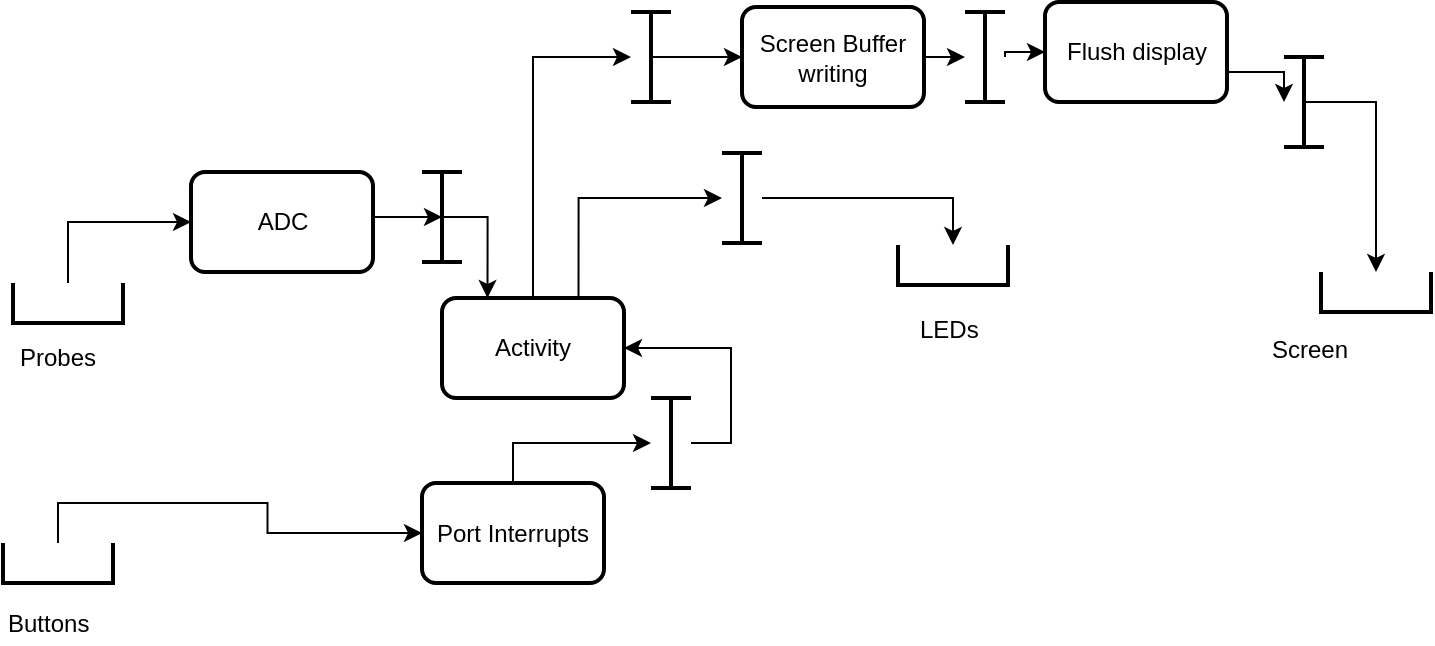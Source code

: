 <mxfile version="10.6.5" type="device"><diagram id="gTT2n5ADf5kg8LFW-PLz" name="Page-1"><mxGraphModel dx="579" dy="286" grid="1" gridSize="10" guides="1" tooltips="1" connect="1" arrows="1" fold="1" page="1" pageScale="1" pageWidth="850" pageHeight="1100" math="0" shadow="0"><root><mxCell id="0"/><mxCell id="1" parent="0"/><mxCell id="j6cFWf5ffpkKU810PRrh-45" style="edgeStyle=orthogonalEdgeStyle;rounded=0;orthogonalLoop=1;jettySize=auto;html=1;exitX=1;exitY=0.5;exitDx=0;exitDy=0;exitPerimeter=0;entryX=0;entryY=0.5;entryDx=0;entryDy=0;" edge="1" parent="1" source="j6cFWf5ffpkKU810PRrh-1" target="j6cFWf5ffpkKU810PRrh-19"><mxGeometry relative="1" as="geometry"/></mxCell><mxCell id="j6cFWf5ffpkKU810PRrh-1" value="" style="strokeWidth=2;html=1;shape=mxgraph.flowchart.annotation_1;align=left;pointerEvents=1;rotation=-90;" vertex="1" parent="1"><mxGeometry x="103" y="238" width="20" height="55" as="geometry"/></mxCell><mxCell id="j6cFWf5ffpkKU810PRrh-31" style="edgeStyle=orthogonalEdgeStyle;rounded=0;orthogonalLoop=1;jettySize=auto;html=1;exitX=1;exitY=0.5;exitDx=0;exitDy=0;exitPerimeter=0;entryX=0;entryY=0.5;entryDx=0;entryDy=0;" edge="1" parent="1" source="j6cFWf5ffpkKU810PRrh-2" target="j6cFWf5ffpkKU810PRrh-17"><mxGeometry relative="1" as="geometry"/></mxCell><mxCell id="j6cFWf5ffpkKU810PRrh-2" value="" style="strokeWidth=2;html=1;shape=mxgraph.flowchart.annotation_1;align=left;pointerEvents=1;rotation=-90;" vertex="1" parent="1"><mxGeometry x="98" y="368" width="20" height="55" as="geometry"/></mxCell><mxCell id="j6cFWf5ffpkKU810PRrh-52" style="edgeStyle=orthogonalEdgeStyle;rounded=0;orthogonalLoop=1;jettySize=auto;html=1;exitX=0.5;exitY=0;exitDx=0;exitDy=0;entryX=1;entryY=0.5;entryDx=0;entryDy=0;entryPerimeter=0;" edge="1" parent="1" source="j6cFWf5ffpkKU810PRrh-17" target="j6cFWf5ffpkKU810PRrh-40"><mxGeometry relative="1" as="geometry"/></mxCell><mxCell id="j6cFWf5ffpkKU810PRrh-17" value="&lt;font style=&quot;font-size: 12px&quot;&gt;Port Interrupts&lt;/font&gt;" style="rounded=1;whiteSpace=wrap;html=1;absoluteArcSize=1;arcSize=14;strokeWidth=2;" vertex="1" parent="1"><mxGeometry x="290" y="355.5" width="91" height="50" as="geometry"/></mxCell><mxCell id="j6cFWf5ffpkKU810PRrh-73" style="edgeStyle=orthogonalEdgeStyle;rounded=0;orthogonalLoop=1;jettySize=auto;html=1;exitX=1;exitY=0.5;exitDx=0;exitDy=0;entryX=1;entryY=0.5;entryDx=0;entryDy=0;entryPerimeter=0;" edge="1" parent="1" source="j6cFWf5ffpkKU810PRrh-18" target="j6cFWf5ffpkKU810PRrh-66"><mxGeometry relative="1" as="geometry"><Array as="points"><mxPoint x="693" y="150"/><mxPoint x="721" y="150"/></Array></mxGeometry></mxCell><mxCell id="j6cFWf5ffpkKU810PRrh-18" value="&lt;font style=&quot;font-size: 12px&quot;&gt;Flush display&lt;/font&gt;" style="rounded=1;whiteSpace=wrap;html=1;absoluteArcSize=1;arcSize=14;strokeWidth=2;" vertex="1" parent="1"><mxGeometry x="601.5" y="115" width="91" height="50" as="geometry"/></mxCell><mxCell id="j6cFWf5ffpkKU810PRrh-46" style="edgeStyle=orthogonalEdgeStyle;rounded=0;orthogonalLoop=1;jettySize=auto;html=1;exitX=1;exitY=0.5;exitDx=0;exitDy=0;entryX=0;entryY=0.5;entryDx=0;entryDy=0;entryPerimeter=0;" edge="1" parent="1" source="j6cFWf5ffpkKU810PRrh-19" target="j6cFWf5ffpkKU810PRrh-12"><mxGeometry relative="1" as="geometry"><Array as="points"><mxPoint x="266" y="222"/></Array></mxGeometry></mxCell><mxCell id="j6cFWf5ffpkKU810PRrh-19" value="&lt;font style=&quot;font-size: 12px&quot;&gt;ADC&lt;/font&gt;" style="rounded=1;whiteSpace=wrap;html=1;absoluteArcSize=1;arcSize=14;strokeWidth=2;" vertex="1" parent="1"><mxGeometry x="174.5" y="200" width="91" height="50" as="geometry"/></mxCell><mxCell id="j6cFWf5ffpkKU810PRrh-80" style="edgeStyle=orthogonalEdgeStyle;rounded=0;orthogonalLoop=1;jettySize=auto;html=1;exitX=1;exitY=0.5;exitDx=0;exitDy=0;entryX=1;entryY=0.5;entryDx=0;entryDy=0;entryPerimeter=0;" edge="1" parent="1" source="j6cFWf5ffpkKU810PRrh-20" target="j6cFWf5ffpkKU810PRrh-78"><mxGeometry relative="1" as="geometry"/></mxCell><mxCell id="j6cFWf5ffpkKU810PRrh-20" value="&lt;font style=&quot;font-size: 12px&quot;&gt;Screen Buffer writing&lt;/font&gt;" style="rounded=1;whiteSpace=wrap;html=1;absoluteArcSize=1;arcSize=14;strokeWidth=2;" vertex="1" parent="1"><mxGeometry x="450" y="117.5" width="91" height="50" as="geometry"/></mxCell><mxCell id="j6cFWf5ffpkKU810PRrh-23" value="Probes" style="text;html=1;resizable=0;points=[];autosize=1;align=left;verticalAlign=top;spacingTop=-4;" vertex="1" parent="1"><mxGeometry x="87" y="283" width="50" height="20" as="geometry"/></mxCell><mxCell id="j6cFWf5ffpkKU810PRrh-24" value="Buttons" style="text;html=1;resizable=0;points=[];autosize=1;align=left;verticalAlign=top;spacingTop=-4;" vertex="1" parent="1"><mxGeometry x="81" y="416" width="60" height="20" as="geometry"/></mxCell><mxCell id="j6cFWf5ffpkKU810PRrh-25" value="" style="strokeWidth=2;html=1;shape=mxgraph.flowchart.annotation_1;align=left;pointerEvents=1;rotation=-90;" vertex="1" parent="1"><mxGeometry x="545.5" y="219" width="20" height="55" as="geometry"/></mxCell><mxCell id="j6cFWf5ffpkKU810PRrh-26" value="LEDs&lt;br&gt;&lt;br&gt;" style="text;html=1;resizable=0;points=[];autosize=1;align=left;verticalAlign=top;spacingTop=-4;" vertex="1" parent="1"><mxGeometry x="536.5" y="269" width="40" height="30" as="geometry"/></mxCell><mxCell id="j6cFWf5ffpkKU810PRrh-27" value="" style="strokeWidth=2;html=1;shape=mxgraph.flowchart.annotation_1;align=left;pointerEvents=1;rotation=-90;" vertex="1" parent="1"><mxGeometry x="757" y="232.5" width="20" height="55" as="geometry"/></mxCell><mxCell id="j6cFWf5ffpkKU810PRrh-28" value="Screen" style="text;html=1;resizable=0;points=[];autosize=1;align=left;verticalAlign=top;spacingTop=-4;" vertex="1" parent="1"><mxGeometry x="713" y="279" width="50" height="20" as="geometry"/></mxCell><mxCell id="j6cFWf5ffpkKU810PRrh-54" style="edgeStyle=orthogonalEdgeStyle;rounded=0;orthogonalLoop=1;jettySize=auto;html=1;exitX=0.75;exitY=0;exitDx=0;exitDy=0;entryX=1;entryY=0.5;entryDx=0;entryDy=0;entryPerimeter=0;" edge="1" parent="1" source="j6cFWf5ffpkKU810PRrh-30" target="j6cFWf5ffpkKU810PRrh-36"><mxGeometry relative="1" as="geometry"/></mxCell><mxCell id="j6cFWf5ffpkKU810PRrh-67" style="edgeStyle=orthogonalEdgeStyle;rounded=0;orthogonalLoop=1;jettySize=auto;html=1;exitX=0.5;exitY=0;exitDx=0;exitDy=0;entryX=1;entryY=0.5;entryDx=0;entryDy=0;entryPerimeter=0;" edge="1" parent="1" source="j6cFWf5ffpkKU810PRrh-30" target="j6cFWf5ffpkKU810PRrh-59"><mxGeometry relative="1" as="geometry"/></mxCell><mxCell id="j6cFWf5ffpkKU810PRrh-30" value="&lt;font style=&quot;font-size: 12px&quot;&gt;Activity&lt;/font&gt;" style="rounded=1;whiteSpace=wrap;html=1;absoluteArcSize=1;arcSize=14;strokeWidth=2;" vertex="1" parent="1"><mxGeometry x="300" y="263" width="91" height="50" as="geometry"/></mxCell><mxCell id="j6cFWf5ffpkKU810PRrh-32" value="" style="group" vertex="1" connectable="0" parent="1"><mxGeometry x="290" y="200" width="20" height="45" as="geometry"/></mxCell><mxCell id="j6cFWf5ffpkKU810PRrh-13" value="" style="group" vertex="1" connectable="0" parent="j6cFWf5ffpkKU810PRrh-32"><mxGeometry width="20" height="45" as="geometry"/></mxCell><mxCell id="j6cFWf5ffpkKU810PRrh-11" value="" style="strokeWidth=2;html=1;shape=mxgraph.flowchart.annotation_1;align=left;pointerEvents=1" vertex="1" parent="j6cFWf5ffpkKU810PRrh-13"><mxGeometry x="10" width="10" height="45" as="geometry"/></mxCell><mxCell id="j6cFWf5ffpkKU810PRrh-12" value="" style="strokeWidth=2;html=1;shape=mxgraph.flowchart.annotation_1;align=left;pointerEvents=1;rotation=180;" vertex="1" parent="j6cFWf5ffpkKU810PRrh-13"><mxGeometry width="10" height="45" as="geometry"/></mxCell><mxCell id="j6cFWf5ffpkKU810PRrh-33" value="" style="group" vertex="1" connectable="0" parent="1"><mxGeometry x="440" y="190.5" width="20" height="45" as="geometry"/></mxCell><mxCell id="j6cFWf5ffpkKU810PRrh-34" value="" style="group" vertex="1" connectable="0" parent="j6cFWf5ffpkKU810PRrh-33"><mxGeometry width="20" height="45" as="geometry"/></mxCell><mxCell id="j6cFWf5ffpkKU810PRrh-35" value="" style="strokeWidth=2;html=1;shape=mxgraph.flowchart.annotation_1;align=left;pointerEvents=1" vertex="1" parent="j6cFWf5ffpkKU810PRrh-34"><mxGeometry x="10" width="10" height="45" as="geometry"/></mxCell><mxCell id="j6cFWf5ffpkKU810PRrh-36" value="" style="strokeWidth=2;html=1;shape=mxgraph.flowchart.annotation_1;align=left;pointerEvents=1;rotation=180;" vertex="1" parent="j6cFWf5ffpkKU810PRrh-34"><mxGeometry width="10" height="45" as="geometry"/></mxCell><mxCell id="j6cFWf5ffpkKU810PRrh-37" value="" style="group" vertex="1" connectable="0" parent="1"><mxGeometry x="404.5" y="313" width="20" height="45" as="geometry"/></mxCell><mxCell id="j6cFWf5ffpkKU810PRrh-38" value="" style="group" vertex="1" connectable="0" parent="j6cFWf5ffpkKU810PRrh-37"><mxGeometry width="20" height="45" as="geometry"/></mxCell><mxCell id="j6cFWf5ffpkKU810PRrh-39" value="" style="strokeWidth=2;html=1;shape=mxgraph.flowchart.annotation_1;align=left;pointerEvents=1" vertex="1" parent="j6cFWf5ffpkKU810PRrh-38"><mxGeometry x="10" width="10" height="45" as="geometry"/></mxCell><mxCell id="j6cFWf5ffpkKU810PRrh-40" value="" style="strokeWidth=2;html=1;shape=mxgraph.flowchart.annotation_1;align=left;pointerEvents=1;rotation=180;" vertex="1" parent="j6cFWf5ffpkKU810PRrh-38"><mxGeometry width="10" height="45" as="geometry"/></mxCell><mxCell id="j6cFWf5ffpkKU810PRrh-48" style="edgeStyle=orthogonalEdgeStyle;rounded=0;orthogonalLoop=1;jettySize=auto;html=1;exitX=0;exitY=0.5;exitDx=0;exitDy=0;exitPerimeter=0;entryX=0.25;entryY=0;entryDx=0;entryDy=0;" edge="1" parent="1" source="j6cFWf5ffpkKU810PRrh-12" target="j6cFWf5ffpkKU810PRrh-30"><mxGeometry relative="1" as="geometry"/></mxCell><mxCell id="j6cFWf5ffpkKU810PRrh-53" style="edgeStyle=orthogonalEdgeStyle;rounded=0;orthogonalLoop=1;jettySize=auto;html=1;exitX=1;exitY=0.5;exitDx=0;exitDy=0;exitPerimeter=0;entryX=1;entryY=0.5;entryDx=0;entryDy=0;" edge="1" parent="1" source="j6cFWf5ffpkKU810PRrh-39" target="j6cFWf5ffpkKU810PRrh-30"><mxGeometry relative="1" as="geometry"/></mxCell><mxCell id="j6cFWf5ffpkKU810PRrh-55" style="edgeStyle=orthogonalEdgeStyle;rounded=0;orthogonalLoop=1;jettySize=auto;html=1;exitX=1;exitY=0.5;exitDx=0;exitDy=0;exitPerimeter=0;entryX=1;entryY=0.5;entryDx=0;entryDy=0;entryPerimeter=0;" edge="1" parent="1" source="j6cFWf5ffpkKU810PRrh-35" target="j6cFWf5ffpkKU810PRrh-25"><mxGeometry relative="1" as="geometry"><Array as="points"><mxPoint x="556" y="213"/></Array></mxGeometry></mxCell><mxCell id="j6cFWf5ffpkKU810PRrh-61" value="" style="group" vertex="1" connectable="0" parent="1"><mxGeometry x="394.5" y="120" width="20" height="45" as="geometry"/></mxCell><mxCell id="j6cFWf5ffpkKU810PRrh-56" value="" style="group" vertex="1" connectable="0" parent="j6cFWf5ffpkKU810PRrh-61"><mxGeometry width="20" height="45" as="geometry"/></mxCell><mxCell id="j6cFWf5ffpkKU810PRrh-57" value="" style="group" vertex="1" connectable="0" parent="j6cFWf5ffpkKU810PRrh-56"><mxGeometry width="20" height="45" as="geometry"/></mxCell><mxCell id="j6cFWf5ffpkKU810PRrh-58" value="" style="strokeWidth=2;html=1;shape=mxgraph.flowchart.annotation_1;align=left;pointerEvents=1" vertex="1" parent="j6cFWf5ffpkKU810PRrh-57"><mxGeometry x="10" width="10" height="45" as="geometry"/></mxCell><mxCell id="j6cFWf5ffpkKU810PRrh-59" value="" style="strokeWidth=2;html=1;shape=mxgraph.flowchart.annotation_1;align=left;pointerEvents=1;rotation=180;" vertex="1" parent="j6cFWf5ffpkKU810PRrh-57"><mxGeometry width="10" height="45" as="geometry"/></mxCell><mxCell id="j6cFWf5ffpkKU810PRrh-62" value="" style="group" vertex="1" connectable="0" parent="1"><mxGeometry x="721" y="142.5" width="20" height="45" as="geometry"/></mxCell><mxCell id="j6cFWf5ffpkKU810PRrh-63" value="" style="group" vertex="1" connectable="0" parent="j6cFWf5ffpkKU810PRrh-62"><mxGeometry width="20" height="45" as="geometry"/></mxCell><mxCell id="j6cFWf5ffpkKU810PRrh-64" value="" style="group" vertex="1" connectable="0" parent="j6cFWf5ffpkKU810PRrh-63"><mxGeometry width="20" height="45" as="geometry"/></mxCell><mxCell id="j6cFWf5ffpkKU810PRrh-65" value="" style="strokeWidth=2;html=1;shape=mxgraph.flowchart.annotation_1;align=left;pointerEvents=1" vertex="1" parent="j6cFWf5ffpkKU810PRrh-64"><mxGeometry x="10" width="10" height="45" as="geometry"/></mxCell><mxCell id="j6cFWf5ffpkKU810PRrh-66" value="" style="strokeWidth=2;html=1;shape=mxgraph.flowchart.annotation_1;align=left;pointerEvents=1;rotation=180;" vertex="1" parent="j6cFWf5ffpkKU810PRrh-64"><mxGeometry width="10" height="45" as="geometry"/></mxCell><mxCell id="j6cFWf5ffpkKU810PRrh-68" style="edgeStyle=orthogonalEdgeStyle;rounded=0;orthogonalLoop=1;jettySize=auto;html=1;exitX=0;exitY=0.5;exitDx=0;exitDy=0;exitPerimeter=0;entryX=0;entryY=0.5;entryDx=0;entryDy=0;" edge="1" parent="1" source="j6cFWf5ffpkKU810PRrh-59" target="j6cFWf5ffpkKU810PRrh-20"><mxGeometry relative="1" as="geometry"/></mxCell><mxCell id="j6cFWf5ffpkKU810PRrh-70" style="edgeStyle=orthogonalEdgeStyle;rounded=0;orthogonalLoop=1;jettySize=auto;html=1;exitX=0;exitY=0.5;exitDx=0;exitDy=0;exitPerimeter=0;" edge="1" parent="1" source="j6cFWf5ffpkKU810PRrh-66" target="j6cFWf5ffpkKU810PRrh-27"><mxGeometry relative="1" as="geometry"/></mxCell><mxCell id="j6cFWf5ffpkKU810PRrh-74" value="" style="group" vertex="1" connectable="0" parent="1"><mxGeometry x="561.5" y="120" width="20" height="45" as="geometry"/></mxCell><mxCell id="j6cFWf5ffpkKU810PRrh-75" value="" style="group" vertex="1" connectable="0" parent="j6cFWf5ffpkKU810PRrh-74"><mxGeometry width="20" height="45" as="geometry"/></mxCell><mxCell id="j6cFWf5ffpkKU810PRrh-76" value="" style="group" vertex="1" connectable="0" parent="j6cFWf5ffpkKU810PRrh-75"><mxGeometry width="20" height="45" as="geometry"/></mxCell><mxCell id="j6cFWf5ffpkKU810PRrh-77" value="" style="strokeWidth=2;html=1;shape=mxgraph.flowchart.annotation_1;align=left;pointerEvents=1" vertex="1" parent="j6cFWf5ffpkKU810PRrh-76"><mxGeometry x="10" width="10" height="45" as="geometry"/></mxCell><mxCell id="j6cFWf5ffpkKU810PRrh-78" value="" style="strokeWidth=2;html=1;shape=mxgraph.flowchart.annotation_1;align=left;pointerEvents=1;rotation=180;" vertex="1" parent="j6cFWf5ffpkKU810PRrh-76"><mxGeometry width="10" height="45" as="geometry"/></mxCell><mxCell id="j6cFWf5ffpkKU810PRrh-82" style="edgeStyle=orthogonalEdgeStyle;rounded=0;orthogonalLoop=1;jettySize=auto;html=1;exitX=1;exitY=0.5;exitDx=0;exitDy=0;exitPerimeter=0;entryX=0;entryY=0.5;entryDx=0;entryDy=0;" edge="1" parent="1" source="j6cFWf5ffpkKU810PRrh-77" target="j6cFWf5ffpkKU810PRrh-18"><mxGeometry relative="1" as="geometry"><Array as="points"><mxPoint x="581" y="140"/></Array></mxGeometry></mxCell></root></mxGraphModel></diagram></mxfile>